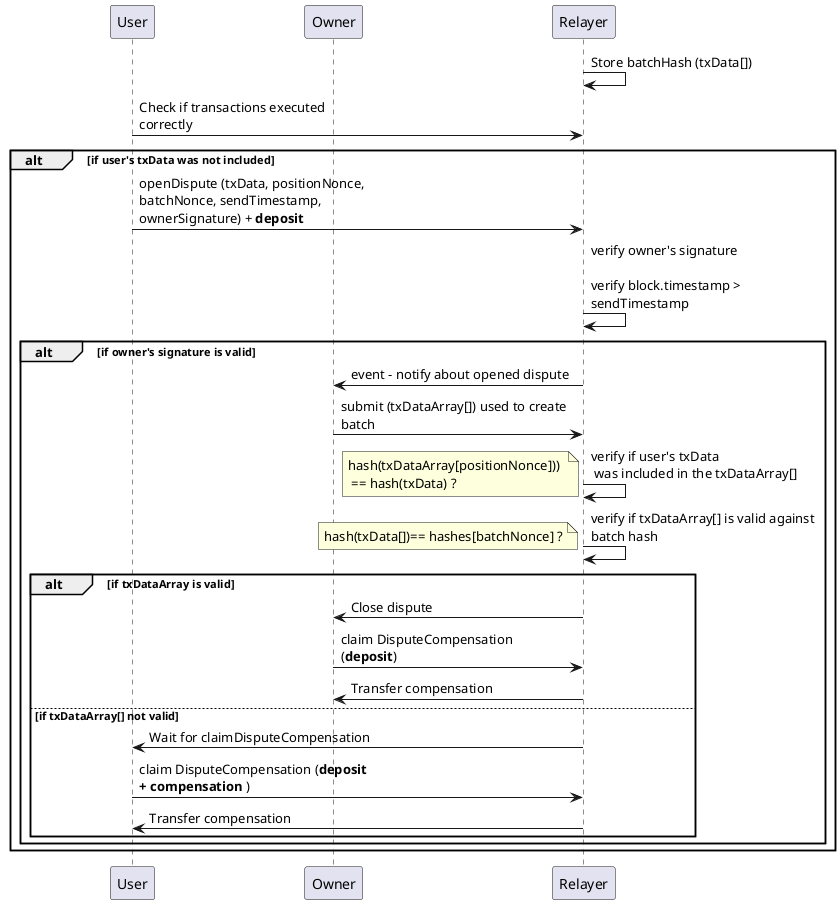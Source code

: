 @startuml
skinparam maxMessageSize 230
skinparam ParticipantPadding 70

participant User
participant Owner
participant Relayer


Relayer -> Relayer: Store batchHash (txData[])


User -> Relayer: Check if transactions executed correctly
alt if user's txData was not included
    User -> Relayer: openDispute (txData, positionNonce, batchNonce, sendTimestamp, ownerSignature) + **deposit**
    Relayer -> Relayer: verify owner's signature \n\nverify block.timestamp > sendTimestamp 
    alt if owner's signature is valid
        Relayer -> Owner: event - notify about opened dispute
        Owner -> Relayer: submit (txDataArray[]) used to create batch

        Relayer -> Relayer: verify if user's txData \n was included in the txDataArray[]
        note left: hash(txDataArray[positionNonce])) \n == hash(txData) ?
        Relayer -> Relayer: verify if txDataArray[] is valid against batch hash
        note left: hash(txData[])== hashes[batchNonce] ?

        alt if txDataArray is valid
            Relayer -> Owner: Close dispute
            Owner -> Relayer: claim DisputeCompensation (**deposit**)
            Relayer -> Owner: Transfer compensation
        else if txDataArray[] not valid
            Relayer -> User: Wait for claimDisputeCompensation
            User -> Relayer: claim DisputeCompensation (**deposit + compensation** )
            Relayer -> User: Transfer compensation
        end
    end
end

@enduml